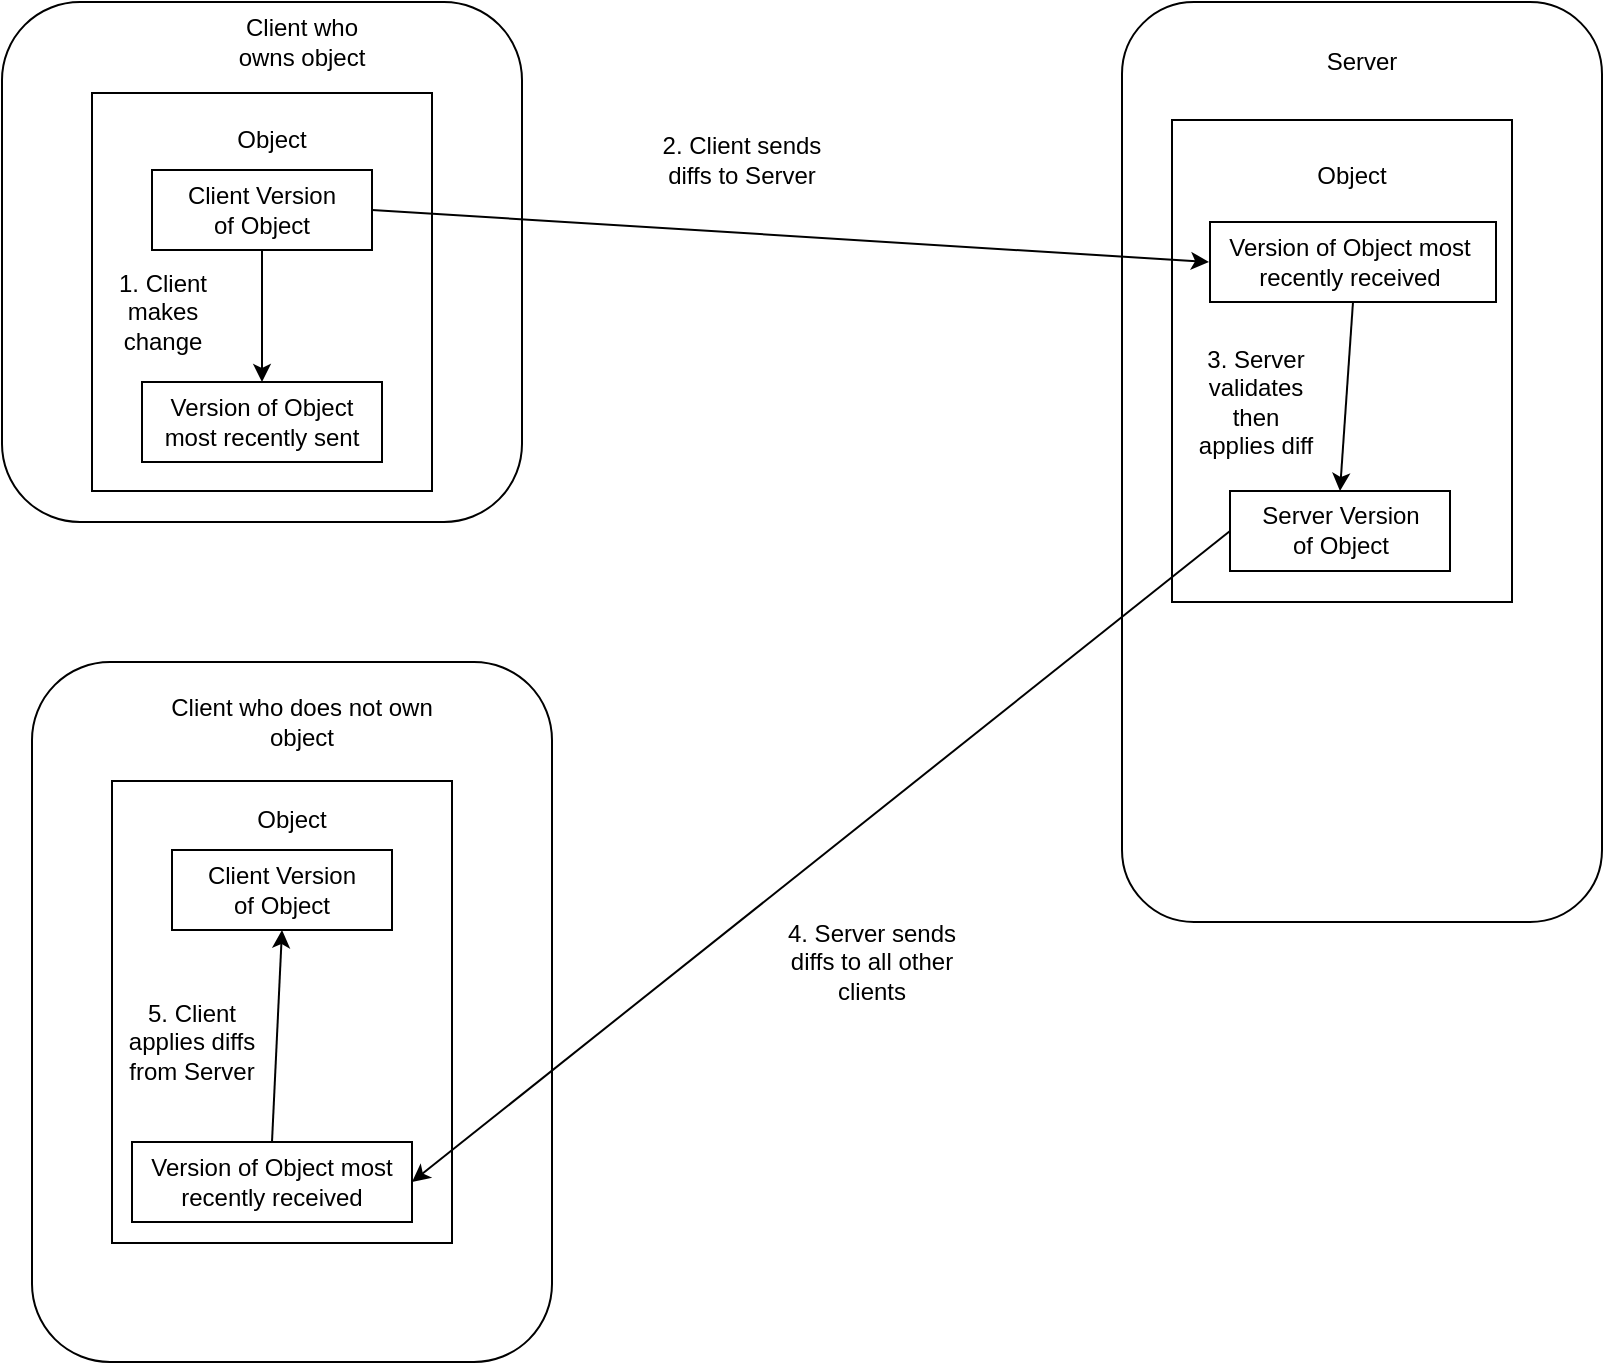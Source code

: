 <mxfile version="11.1.1" type="device"><diagram id="ts3rbNGugv0AOQrcX_D1" name="Page-1"><mxGraphModel dx="1422" dy="796" grid="1" gridSize="10" guides="1" tooltips="1" connect="1" arrows="1" fold="1" page="1" pageScale="1" pageWidth="850" pageHeight="1100" math="0" shadow="0"><root><mxCell id="0"/><mxCell id="1" parent="0"/><mxCell id="q5ffbUfzHLeApA7DrxsX-1" value="" style="rounded=1;whiteSpace=wrap;html=1;" vertex="1" parent="1"><mxGeometry x="20" y="20" width="260" height="260" as="geometry"/></mxCell><mxCell id="q5ffbUfzHLeApA7DrxsX-2" value="Client who owns object" style="text;html=1;strokeColor=none;fillColor=none;align=center;verticalAlign=middle;whiteSpace=wrap;rounded=0;" vertex="1" parent="1"><mxGeometry x="130" y="30" width="80" height="20" as="geometry"/></mxCell><mxCell id="q5ffbUfzHLeApA7DrxsX-4" value="" style="rounded=1;whiteSpace=wrap;html=1;" vertex="1" parent="1"><mxGeometry x="580" y="20" width="240" height="460" as="geometry"/></mxCell><mxCell id="q5ffbUfzHLeApA7DrxsX-5" value="Server" style="text;html=1;strokeColor=none;fillColor=none;align=center;verticalAlign=middle;whiteSpace=wrap;rounded=0;" vertex="1" parent="1"><mxGeometry x="680" y="40" width="40" height="20" as="geometry"/></mxCell><mxCell id="q5ffbUfzHLeApA7DrxsX-6" value="Client Version of Object" style="text;html=1;strokeColor=none;fillColor=none;align=center;verticalAlign=middle;whiteSpace=wrap;rounded=0;" vertex="1" parent="1"><mxGeometry x="110" y="114" width="80" height="20" as="geometry"/></mxCell><mxCell id="q5ffbUfzHLeApA7DrxsX-9" value="Version of Object most recently sent" style="text;html=1;strokeColor=none;fillColor=none;align=center;verticalAlign=middle;whiteSpace=wrap;rounded=0;" vertex="1" parent="1"><mxGeometry x="100" y="220" width="100" height="20" as="geometry"/></mxCell><mxCell id="q5ffbUfzHLeApA7DrxsX-10" style="edgeStyle=orthogonalEdgeStyle;rounded=0;orthogonalLoop=1;jettySize=auto;html=1;exitX=0.5;exitY=1;exitDx=0;exitDy=0;" edge="1" parent="1"><mxGeometry relative="1" as="geometry"><mxPoint x="155" y="229" as="sourcePoint"/><mxPoint x="155" y="229" as="targetPoint"/></mxGeometry></mxCell><mxCell id="q5ffbUfzHLeApA7DrxsX-14" value="" style="rounded=0;whiteSpace=wrap;html=1;fillColor=none;" vertex="1" parent="1"><mxGeometry x="65" y="65.5" width="170" height="199" as="geometry"/></mxCell><mxCell id="q5ffbUfzHLeApA7DrxsX-15" value="" style="rounded=0;whiteSpace=wrap;html=1;fillColor=none;" vertex="1" parent="1"><mxGeometry x="95" y="104" width="110" height="40" as="geometry"/></mxCell><mxCell id="q5ffbUfzHLeApA7DrxsX-16" value="" style="rounded=0;whiteSpace=wrap;html=1;fillColor=none;" vertex="1" parent="1"><mxGeometry x="90" y="210" width="120" height="40" as="geometry"/></mxCell><mxCell id="q5ffbUfzHLeApA7DrxsX-17" value="Object" style="text;html=1;strokeColor=none;fillColor=none;align=center;verticalAlign=middle;whiteSpace=wrap;rounded=0;" vertex="1" parent="1"><mxGeometry x="135" y="79" width="40" height="20" as="geometry"/></mxCell><mxCell id="q5ffbUfzHLeApA7DrxsX-26" value="" style="rounded=1;whiteSpace=wrap;html=1;" vertex="1" parent="1"><mxGeometry x="35" y="350" width="260" height="350" as="geometry"/></mxCell><mxCell id="q5ffbUfzHLeApA7DrxsX-27" value="Client who does not own object" style="text;html=1;strokeColor=none;fillColor=none;align=center;verticalAlign=middle;whiteSpace=wrap;rounded=0;" vertex="1" parent="1"><mxGeometry x="100" y="370" width="140" height="20" as="geometry"/></mxCell><mxCell id="q5ffbUfzHLeApA7DrxsX-28" value="Client Version of Object" style="text;html=1;strokeColor=none;fillColor=none;align=center;verticalAlign=middle;whiteSpace=wrap;rounded=0;" vertex="1" parent="1"><mxGeometry x="120" y="454" width="80" height="20" as="geometry"/></mxCell><mxCell id="q5ffbUfzHLeApA7DrxsX-29" value="Version of Object most recently received" style="text;html=1;strokeColor=none;fillColor=none;align=center;verticalAlign=middle;whiteSpace=wrap;rounded=0;" vertex="1" parent="1"><mxGeometry x="90" y="600" width="130" height="20" as="geometry"/></mxCell><mxCell id="q5ffbUfzHLeApA7DrxsX-30" style="edgeStyle=orthogonalEdgeStyle;rounded=0;orthogonalLoop=1;jettySize=auto;html=1;exitX=0.5;exitY=1;exitDx=0;exitDy=0;" edge="1" parent="1"><mxGeometry relative="1" as="geometry"><mxPoint x="165" y="569" as="sourcePoint"/><mxPoint x="165" y="569" as="targetPoint"/></mxGeometry></mxCell><mxCell id="q5ffbUfzHLeApA7DrxsX-31" value="" style="rounded=0;whiteSpace=wrap;html=1;fillColor=none;" vertex="1" parent="1"><mxGeometry x="75" y="409.5" width="170" height="231" as="geometry"/></mxCell><mxCell id="q5ffbUfzHLeApA7DrxsX-32" value="" style="rounded=0;whiteSpace=wrap;html=1;fillColor=none;" vertex="1" parent="1"><mxGeometry x="105" y="444" width="110" height="40" as="geometry"/></mxCell><mxCell id="q5ffbUfzHLeApA7DrxsX-33" value="" style="rounded=0;whiteSpace=wrap;html=1;fillColor=none;" vertex="1" parent="1"><mxGeometry x="85" y="590" width="140" height="40" as="geometry"/></mxCell><mxCell id="q5ffbUfzHLeApA7DrxsX-34" value="Object" style="text;html=1;strokeColor=none;fillColor=none;align=center;verticalAlign=middle;whiteSpace=wrap;rounded=0;" vertex="1" parent="1"><mxGeometry x="145" y="419" width="40" height="20" as="geometry"/></mxCell><mxCell id="q5ffbUfzHLeApA7DrxsX-39" value="" style="rounded=0;whiteSpace=wrap;html=1;fillColor=none;" vertex="1" parent="1"><mxGeometry x="605" y="79" width="170" height="241" as="geometry"/></mxCell><mxCell id="q5ffbUfzHLeApA7DrxsX-40" value="" style="rounded=0;whiteSpace=wrap;html=1;fillColor=none;" vertex="1" parent="1"><mxGeometry x="634" y="264.5" width="110" height="40" as="geometry"/></mxCell><mxCell id="q5ffbUfzHLeApA7DrxsX-41" value="" style="rounded=0;whiteSpace=wrap;html=1;fillColor=none;" vertex="1" parent="1"><mxGeometry x="624" y="130" width="143" height="40" as="geometry"/></mxCell><mxCell id="q5ffbUfzHLeApA7DrxsX-42" value="Object" style="text;html=1;strokeColor=none;fillColor=none;align=center;verticalAlign=middle;whiteSpace=wrap;rounded=0;" vertex="1" parent="1"><mxGeometry x="675" y="96.5" width="40" height="20" as="geometry"/></mxCell><mxCell id="q5ffbUfzHLeApA7DrxsX-43" value="Server Version of Object" style="text;html=1;strokeColor=none;fillColor=none;align=center;verticalAlign=middle;whiteSpace=wrap;rounded=0;" vertex="1" parent="1"><mxGeometry x="646.5" y="273.5" width="85" height="20" as="geometry"/></mxCell><mxCell id="q5ffbUfzHLeApA7DrxsX-44" value="Version of Object most recently received" style="text;html=1;strokeColor=none;fillColor=none;align=center;verticalAlign=middle;whiteSpace=wrap;rounded=0;" vertex="1" parent="1"><mxGeometry x="623.5" y="140" width="140" height="20" as="geometry"/></mxCell><mxCell id="q5ffbUfzHLeApA7DrxsX-46" value="" style="endArrow=classic;html=1;exitX=0.5;exitY=1;exitDx=0;exitDy=0;entryX=0.5;entryY=0;entryDx=0;entryDy=0;" edge="1" parent="1" source="q5ffbUfzHLeApA7DrxsX-15" target="q5ffbUfzHLeApA7DrxsX-16"><mxGeometry width="50" height="50" relative="1" as="geometry"><mxPoint x="390" y="120" as="sourcePoint"/><mxPoint x="430" y="81.5" as="targetPoint"/></mxGeometry></mxCell><mxCell id="q5ffbUfzHLeApA7DrxsX-48" value="" style="endArrow=classic;html=1;exitX=1;exitY=0.5;exitDx=0;exitDy=0;entryX=0;entryY=0.5;entryDx=0;entryDy=0;" edge="1" parent="1" source="q5ffbUfzHLeApA7DrxsX-15" target="q5ffbUfzHLeApA7DrxsX-44"><mxGeometry width="50" height="50" relative="1" as="geometry"><mxPoint x="410" y="121.5" as="sourcePoint"/><mxPoint x="460" y="71.5" as="targetPoint"/></mxGeometry></mxCell><mxCell id="q5ffbUfzHLeApA7DrxsX-49" value="" style="endArrow=classic;html=1;entryX=0.5;entryY=0;entryDx=0;entryDy=0;exitX=0.5;exitY=1;exitDx=0;exitDy=0;" edge="1" parent="1" source="q5ffbUfzHLeApA7DrxsX-41" target="q5ffbUfzHLeApA7DrxsX-40"><mxGeometry width="50" height="50" relative="1" as="geometry"><mxPoint x="460" y="240" as="sourcePoint"/><mxPoint x="510" y="190" as="targetPoint"/></mxGeometry></mxCell><mxCell id="q5ffbUfzHLeApA7DrxsX-50" value="" style="endArrow=classic;html=1;exitX=0;exitY=0.5;exitDx=0;exitDy=0;entryX=1;entryY=0.5;entryDx=0;entryDy=0;" edge="1" parent="1" source="q5ffbUfzHLeApA7DrxsX-40" target="q5ffbUfzHLeApA7DrxsX-33"><mxGeometry width="50" height="50" relative="1" as="geometry"><mxPoint x="20" y="650" as="sourcePoint"/><mxPoint x="350" y="500" as="targetPoint"/></mxGeometry></mxCell><mxCell id="q5ffbUfzHLeApA7DrxsX-52" value="" style="endArrow=classic;html=1;entryX=0.5;entryY=1;entryDx=0;entryDy=0;exitX=0.5;exitY=0;exitDx=0;exitDy=0;" edge="1" parent="1" source="q5ffbUfzHLeApA7DrxsX-33" target="q5ffbUfzHLeApA7DrxsX-32"><mxGeometry width="50" height="50" relative="1" as="geometry"><mxPoint x="20" y="770" as="sourcePoint"/><mxPoint x="70" y="720" as="targetPoint"/></mxGeometry></mxCell><mxCell id="q5ffbUfzHLeApA7DrxsX-53" value="1. Client makes change" style="text;html=1;strokeColor=none;fillColor=none;align=center;verticalAlign=middle;whiteSpace=wrap;rounded=0;" vertex="1" parent="1"><mxGeometry x="67.5" y="150" width="65" height="50" as="geometry"/></mxCell><mxCell id="q5ffbUfzHLeApA7DrxsX-54" value="2. Client sends diffs to Server" style="text;html=1;strokeColor=none;fillColor=none;align=center;verticalAlign=middle;whiteSpace=wrap;rounded=0;" vertex="1" parent="1"><mxGeometry x="340" y="89" width="100" height="20" as="geometry"/></mxCell><mxCell id="q5ffbUfzHLeApA7DrxsX-55" value="3. Server validates then applies diff" style="text;html=1;strokeColor=none;fillColor=none;align=center;verticalAlign=middle;whiteSpace=wrap;rounded=0;" vertex="1" parent="1"><mxGeometry x="614" y="210" width="66" height="20" as="geometry"/></mxCell><mxCell id="q5ffbUfzHLeApA7DrxsX-56" value="4. Server sends diffs to all other clients" style="text;html=1;strokeColor=none;fillColor=none;align=center;verticalAlign=middle;whiteSpace=wrap;rounded=0;" vertex="1" parent="1"><mxGeometry x="410" y="490" width="90" height="20" as="geometry"/></mxCell><mxCell id="q5ffbUfzHLeApA7DrxsX-57" value="5. Client applies diffs from Server" style="text;html=1;strokeColor=none;fillColor=none;align=center;verticalAlign=middle;whiteSpace=wrap;rounded=0;" vertex="1" parent="1"><mxGeometry x="80" y="525" width="70" height="30" as="geometry"/></mxCell></root></mxGraphModel></diagram></mxfile>